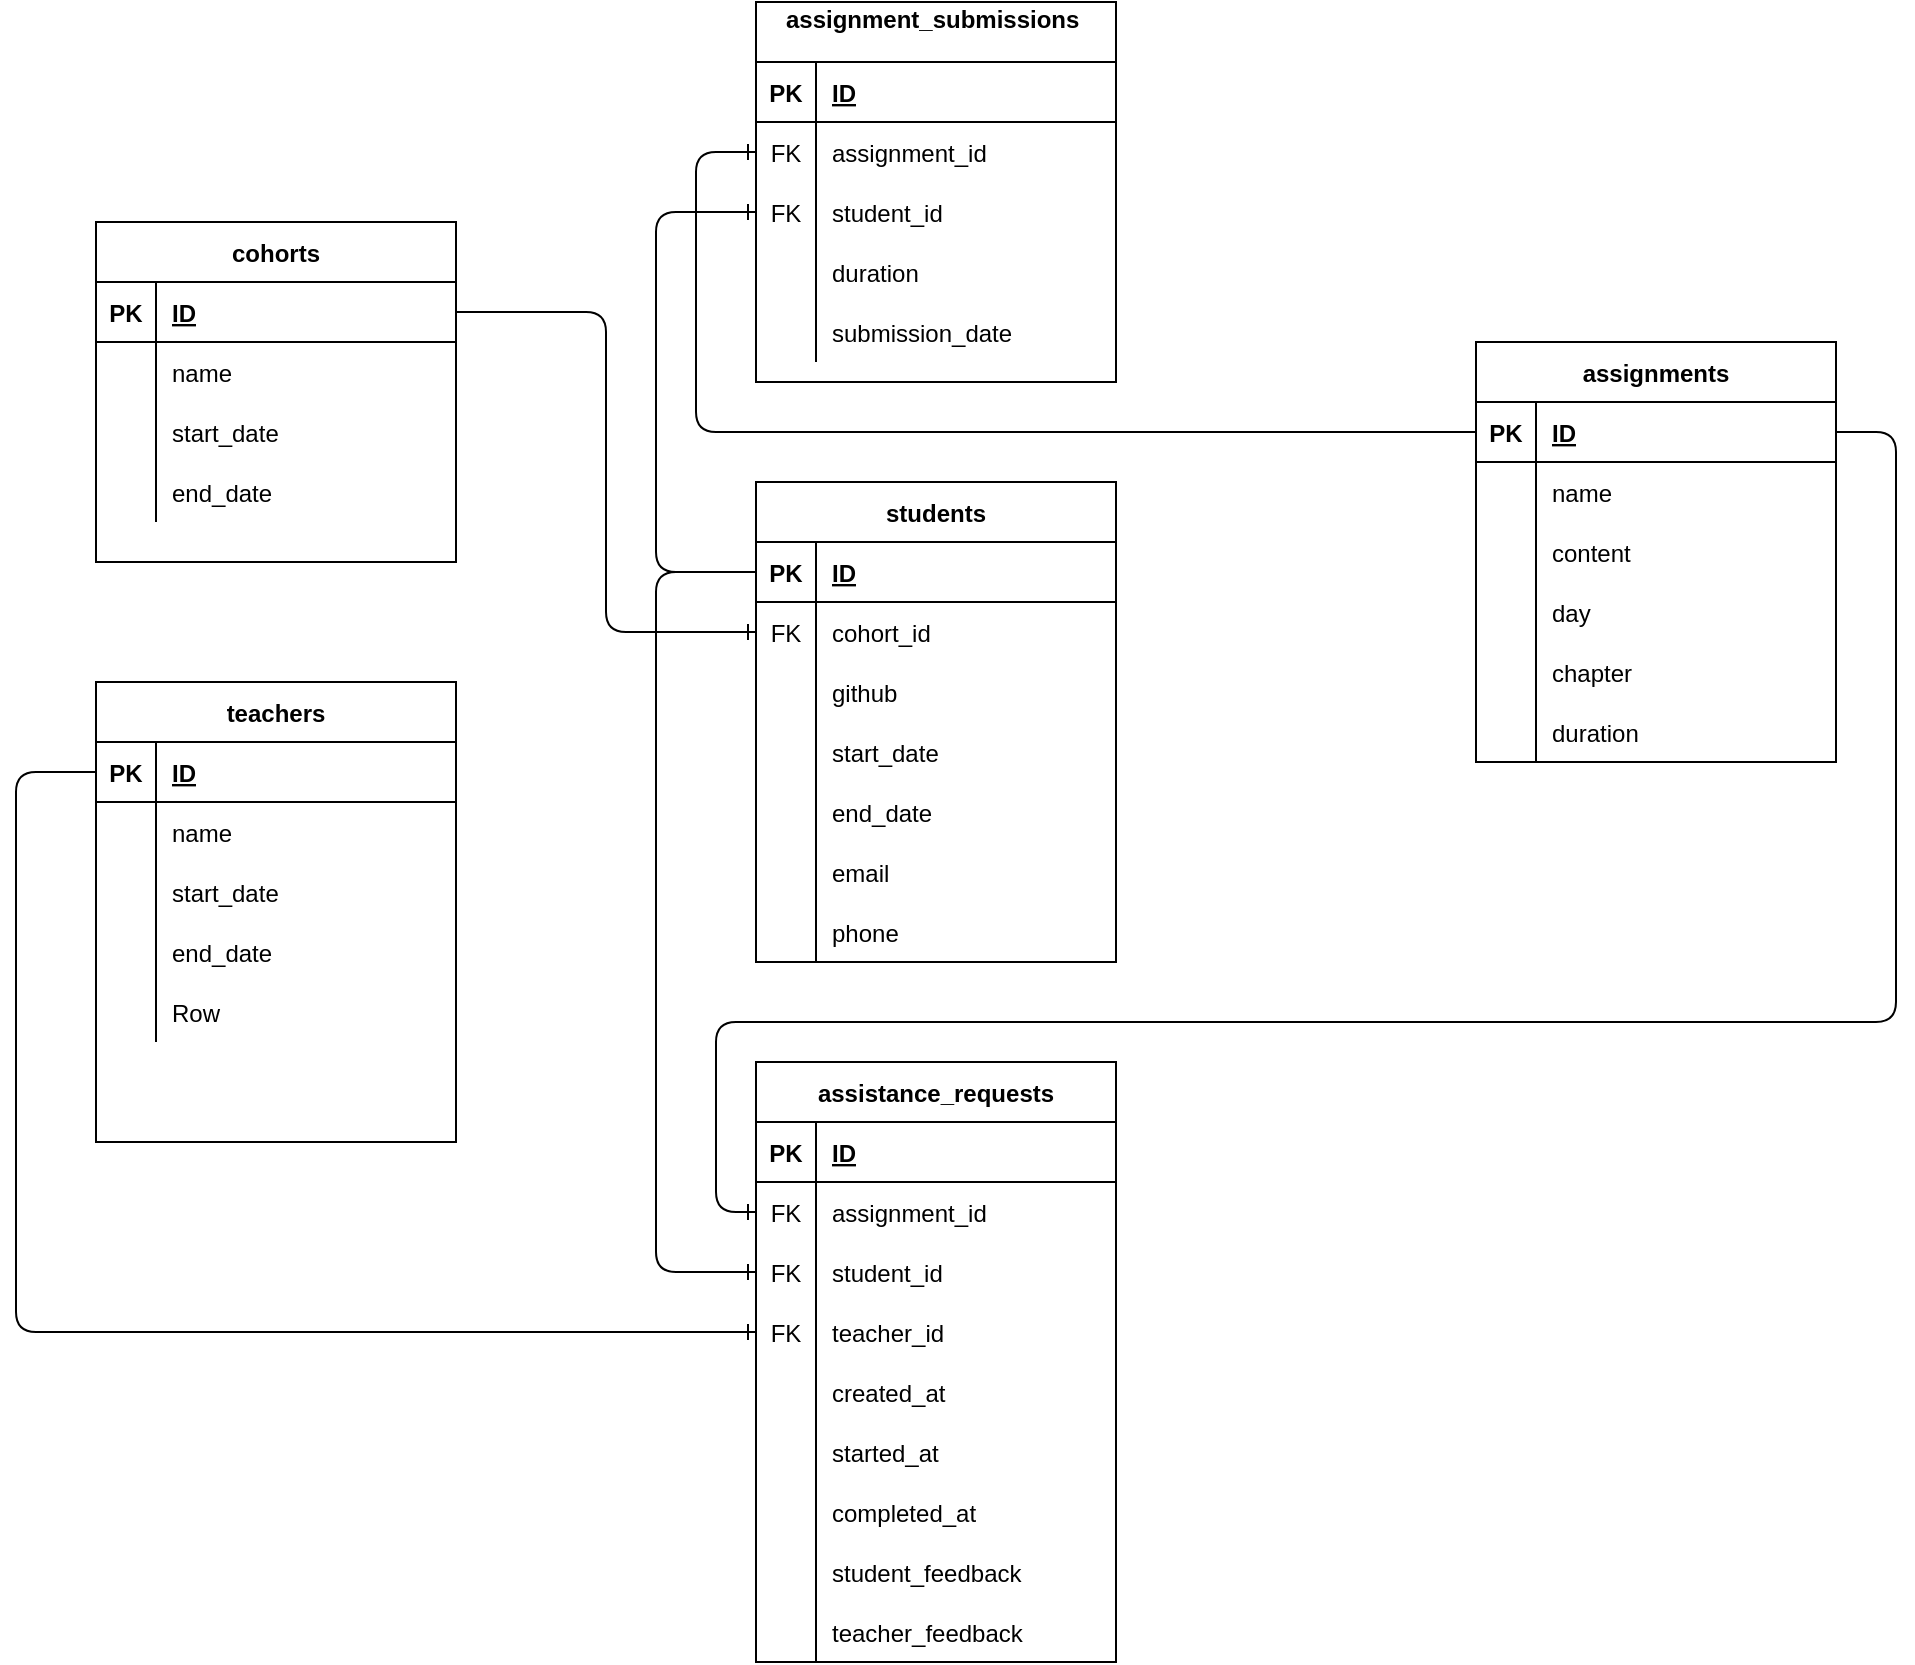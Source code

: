 <mxfile version="13.7.1" type="github">
  <diagram id="iM01JgJM6bgbSfNag5O8" name="Page-1">
    <mxGraphModel dx="1990" dy="1200" grid="1" gridSize="10" guides="1" tooltips="1" connect="1" arrows="1" fold="1" page="1" pageScale="1" pageWidth="1100" pageHeight="850" math="0" shadow="0">
      <root>
        <mxCell id="0" />
        <mxCell id="1" parent="0" />
        <mxCell id="hYe1l8AVHvrtLXBg5llC-14" value="cohorts" style="shape=table;startSize=30;container=1;collapsible=1;childLayout=tableLayout;fixedRows=1;rowLines=0;fontStyle=1;align=center;resizeLast=1;" vertex="1" parent="1">
          <mxGeometry x="90" y="120" width="180" height="170" as="geometry" />
        </mxCell>
        <mxCell id="hYe1l8AVHvrtLXBg5llC-15" value="" style="shape=partialRectangle;collapsible=0;dropTarget=0;pointerEvents=0;fillColor=none;top=0;left=0;bottom=1;right=0;points=[[0,0.5],[1,0.5]];portConstraint=eastwest;" vertex="1" parent="hYe1l8AVHvrtLXBg5llC-14">
          <mxGeometry y="30" width="180" height="30" as="geometry" />
        </mxCell>
        <mxCell id="hYe1l8AVHvrtLXBg5llC-16" value="PK" style="shape=partialRectangle;connectable=0;fillColor=none;top=0;left=0;bottom=0;right=0;fontStyle=1;overflow=hidden;" vertex="1" parent="hYe1l8AVHvrtLXBg5llC-15">
          <mxGeometry width="30" height="30" as="geometry" />
        </mxCell>
        <mxCell id="hYe1l8AVHvrtLXBg5llC-17" value="ID" style="shape=partialRectangle;connectable=0;fillColor=none;top=0;left=0;bottom=0;right=0;align=left;spacingLeft=6;fontStyle=5;overflow=hidden;" vertex="1" parent="hYe1l8AVHvrtLXBg5llC-15">
          <mxGeometry x="30" width="150" height="30" as="geometry" />
        </mxCell>
        <mxCell id="hYe1l8AVHvrtLXBg5llC-18" value="" style="shape=partialRectangle;collapsible=0;dropTarget=0;pointerEvents=0;fillColor=none;top=0;left=0;bottom=0;right=0;points=[[0,0.5],[1,0.5]];portConstraint=eastwest;" vertex="1" parent="hYe1l8AVHvrtLXBg5llC-14">
          <mxGeometry y="60" width="180" height="30" as="geometry" />
        </mxCell>
        <mxCell id="hYe1l8AVHvrtLXBg5llC-19" value="" style="shape=partialRectangle;connectable=0;fillColor=none;top=0;left=0;bottom=0;right=0;editable=1;overflow=hidden;" vertex="1" parent="hYe1l8AVHvrtLXBg5llC-18">
          <mxGeometry width="30" height="30" as="geometry" />
        </mxCell>
        <mxCell id="hYe1l8AVHvrtLXBg5llC-20" value="name" style="shape=partialRectangle;connectable=0;fillColor=none;top=0;left=0;bottom=0;right=0;align=left;spacingLeft=6;overflow=hidden;" vertex="1" parent="hYe1l8AVHvrtLXBg5llC-18">
          <mxGeometry x="30" width="150" height="30" as="geometry" />
        </mxCell>
        <mxCell id="hYe1l8AVHvrtLXBg5llC-21" value="" style="shape=partialRectangle;collapsible=0;dropTarget=0;pointerEvents=0;fillColor=none;top=0;left=0;bottom=0;right=0;points=[[0,0.5],[1,0.5]];portConstraint=eastwest;" vertex="1" parent="hYe1l8AVHvrtLXBg5llC-14">
          <mxGeometry y="90" width="180" height="30" as="geometry" />
        </mxCell>
        <mxCell id="hYe1l8AVHvrtLXBg5llC-22" value="" style="shape=partialRectangle;connectable=0;fillColor=none;top=0;left=0;bottom=0;right=0;editable=1;overflow=hidden;" vertex="1" parent="hYe1l8AVHvrtLXBg5llC-21">
          <mxGeometry width="30" height="30" as="geometry" />
        </mxCell>
        <mxCell id="hYe1l8AVHvrtLXBg5llC-23" value="start_date" style="shape=partialRectangle;connectable=0;fillColor=none;top=0;left=0;bottom=0;right=0;align=left;spacingLeft=6;overflow=hidden;" vertex="1" parent="hYe1l8AVHvrtLXBg5llC-21">
          <mxGeometry x="30" width="150" height="30" as="geometry" />
        </mxCell>
        <mxCell id="hYe1l8AVHvrtLXBg5llC-24" value="" style="shape=partialRectangle;collapsible=0;dropTarget=0;pointerEvents=0;fillColor=none;top=0;left=0;bottom=0;right=0;points=[[0,0.5],[1,0.5]];portConstraint=eastwest;" vertex="1" parent="hYe1l8AVHvrtLXBg5llC-14">
          <mxGeometry y="120" width="180" height="30" as="geometry" />
        </mxCell>
        <mxCell id="hYe1l8AVHvrtLXBg5llC-25" value="" style="shape=partialRectangle;connectable=0;fillColor=none;top=0;left=0;bottom=0;right=0;editable=1;overflow=hidden;" vertex="1" parent="hYe1l8AVHvrtLXBg5llC-24">
          <mxGeometry width="30" height="30" as="geometry" />
        </mxCell>
        <mxCell id="hYe1l8AVHvrtLXBg5llC-26" value="end_date" style="shape=partialRectangle;connectable=0;fillColor=none;top=0;left=0;bottom=0;right=0;align=left;spacingLeft=6;overflow=hidden;" vertex="1" parent="hYe1l8AVHvrtLXBg5llC-24">
          <mxGeometry x="30" width="150" height="30" as="geometry" />
        </mxCell>
        <mxCell id="hYe1l8AVHvrtLXBg5llC-102" value="" style="shape=partialRectangle;connectable=0;fillColor=none;top=0;left=0;bottom=0;right=0;editable=1;overflow=hidden;" vertex="1" parent="1">
          <mxGeometry x="330" y="330" width="30" height="30" as="geometry" />
        </mxCell>
        <mxCell id="hYe1l8AVHvrtLXBg5llC-49" value="teachers" style="shape=table;startSize=30;container=1;collapsible=1;childLayout=tableLayout;fixedRows=1;rowLines=0;fontStyle=1;align=center;resizeLast=1;" vertex="1" parent="1">
          <mxGeometry x="90" y="350" width="180" height="230" as="geometry" />
        </mxCell>
        <mxCell id="hYe1l8AVHvrtLXBg5llC-50" value="" style="shape=partialRectangle;collapsible=0;dropTarget=0;pointerEvents=0;fillColor=none;top=0;left=0;bottom=1;right=0;points=[[0,0.5],[1,0.5]];portConstraint=eastwest;" vertex="1" parent="hYe1l8AVHvrtLXBg5llC-49">
          <mxGeometry y="30" width="180" height="30" as="geometry" />
        </mxCell>
        <mxCell id="hYe1l8AVHvrtLXBg5llC-51" value="PK" style="shape=partialRectangle;connectable=0;fillColor=none;top=0;left=0;bottom=0;right=0;fontStyle=1;overflow=hidden;" vertex="1" parent="hYe1l8AVHvrtLXBg5llC-50">
          <mxGeometry width="30" height="30" as="geometry" />
        </mxCell>
        <mxCell id="hYe1l8AVHvrtLXBg5llC-52" value="ID" style="shape=partialRectangle;connectable=0;fillColor=none;top=0;left=0;bottom=0;right=0;align=left;spacingLeft=6;fontStyle=5;overflow=hidden;" vertex="1" parent="hYe1l8AVHvrtLXBg5llC-50">
          <mxGeometry x="30" width="150" height="30" as="geometry" />
        </mxCell>
        <mxCell id="hYe1l8AVHvrtLXBg5llC-53" value="" style="shape=partialRectangle;collapsible=0;dropTarget=0;pointerEvents=0;fillColor=none;top=0;left=0;bottom=0;right=0;points=[[0,0.5],[1,0.5]];portConstraint=eastwest;" vertex="1" parent="hYe1l8AVHvrtLXBg5llC-49">
          <mxGeometry y="60" width="180" height="30" as="geometry" />
        </mxCell>
        <mxCell id="hYe1l8AVHvrtLXBg5llC-54" value="" style="shape=partialRectangle;connectable=0;fillColor=none;top=0;left=0;bottom=0;right=0;editable=1;overflow=hidden;" vertex="1" parent="hYe1l8AVHvrtLXBg5llC-53">
          <mxGeometry width="30" height="30" as="geometry" />
        </mxCell>
        <mxCell id="hYe1l8AVHvrtLXBg5llC-55" value="name" style="shape=partialRectangle;connectable=0;fillColor=none;top=0;left=0;bottom=0;right=0;align=left;spacingLeft=6;overflow=hidden;" vertex="1" parent="hYe1l8AVHvrtLXBg5llC-53">
          <mxGeometry x="30" width="150" height="30" as="geometry" />
        </mxCell>
        <mxCell id="hYe1l8AVHvrtLXBg5llC-56" value="" style="shape=partialRectangle;collapsible=0;dropTarget=0;pointerEvents=0;fillColor=none;top=0;left=0;bottom=0;right=0;points=[[0,0.5],[1,0.5]];portConstraint=eastwest;" vertex="1" parent="hYe1l8AVHvrtLXBg5llC-49">
          <mxGeometry y="90" width="180" height="30" as="geometry" />
        </mxCell>
        <mxCell id="hYe1l8AVHvrtLXBg5llC-57" value="" style="shape=partialRectangle;connectable=0;fillColor=none;top=0;left=0;bottom=0;right=0;editable=1;overflow=hidden;" vertex="1" parent="hYe1l8AVHvrtLXBg5llC-56">
          <mxGeometry width="30" height="30" as="geometry" />
        </mxCell>
        <mxCell id="hYe1l8AVHvrtLXBg5llC-58" value="start_date" style="shape=partialRectangle;connectable=0;fillColor=none;top=0;left=0;bottom=0;right=0;align=left;spacingLeft=6;overflow=hidden;" vertex="1" parent="hYe1l8AVHvrtLXBg5llC-56">
          <mxGeometry x="30" width="150" height="30" as="geometry" />
        </mxCell>
        <mxCell id="hYe1l8AVHvrtLXBg5llC-59" value="" style="shape=partialRectangle;collapsible=0;dropTarget=0;pointerEvents=0;fillColor=none;top=0;left=0;bottom=0;right=0;points=[[0,0.5],[1,0.5]];portConstraint=eastwest;" vertex="1" parent="hYe1l8AVHvrtLXBg5llC-49">
          <mxGeometry y="120" width="180" height="30" as="geometry" />
        </mxCell>
        <mxCell id="hYe1l8AVHvrtLXBg5llC-60" value="" style="shape=partialRectangle;connectable=0;fillColor=none;top=0;left=0;bottom=0;right=0;editable=1;overflow=hidden;" vertex="1" parent="hYe1l8AVHvrtLXBg5llC-59">
          <mxGeometry width="30" height="30" as="geometry" />
        </mxCell>
        <mxCell id="hYe1l8AVHvrtLXBg5llC-61" value="end_date" style="shape=partialRectangle;connectable=0;fillColor=none;top=0;left=0;bottom=0;right=0;align=left;spacingLeft=6;overflow=hidden;" vertex="1" parent="hYe1l8AVHvrtLXBg5llC-59">
          <mxGeometry x="30" width="150" height="30" as="geometry" />
        </mxCell>
        <mxCell id="hYe1l8AVHvrtLXBg5llC-62" value="" style="shape=partialRectangle;collapsible=0;dropTarget=0;pointerEvents=0;fillColor=none;top=0;left=0;bottom=0;right=0;points=[[0,0.5],[1,0.5]];portConstraint=eastwest;" vertex="1" parent="hYe1l8AVHvrtLXBg5llC-49">
          <mxGeometry y="150" width="180" height="30" as="geometry" />
        </mxCell>
        <mxCell id="hYe1l8AVHvrtLXBg5llC-63" value="" style="shape=partialRectangle;connectable=0;fillColor=none;top=0;left=0;bottom=0;right=0;editable=1;overflow=hidden;" vertex="1" parent="hYe1l8AVHvrtLXBg5llC-62">
          <mxGeometry width="30" height="30" as="geometry" />
        </mxCell>
        <mxCell id="hYe1l8AVHvrtLXBg5llC-64" value="Row" style="shape=partialRectangle;connectable=0;fillColor=none;top=0;left=0;bottom=0;right=0;align=left;spacingLeft=6;overflow=hidden;" vertex="1" parent="hYe1l8AVHvrtLXBg5llC-62">
          <mxGeometry x="30" width="150" height="30" as="geometry" />
        </mxCell>
        <mxCell id="hYe1l8AVHvrtLXBg5llC-133" value="assignments" style="shape=table;startSize=30;container=1;collapsible=1;childLayout=tableLayout;fixedRows=1;rowLines=0;fontStyle=1;align=center;resizeLast=1;" vertex="1" parent="1">
          <mxGeometry x="780" y="180" width="180" height="210" as="geometry" />
        </mxCell>
        <mxCell id="hYe1l8AVHvrtLXBg5llC-134" value="" style="shape=partialRectangle;collapsible=0;dropTarget=0;pointerEvents=0;fillColor=none;top=0;left=0;bottom=1;right=0;points=[[0,0.5],[1,0.5]];portConstraint=eastwest;" vertex="1" parent="hYe1l8AVHvrtLXBg5llC-133">
          <mxGeometry y="30" width="180" height="30" as="geometry" />
        </mxCell>
        <mxCell id="hYe1l8AVHvrtLXBg5llC-135" value="PK" style="shape=partialRectangle;connectable=0;fillColor=none;top=0;left=0;bottom=0;right=0;fontStyle=1;overflow=hidden;" vertex="1" parent="hYe1l8AVHvrtLXBg5llC-134">
          <mxGeometry width="30" height="30" as="geometry" />
        </mxCell>
        <mxCell id="hYe1l8AVHvrtLXBg5llC-136" value="ID" style="shape=partialRectangle;connectable=0;fillColor=none;top=0;left=0;bottom=0;right=0;align=left;spacingLeft=6;fontStyle=5;overflow=hidden;" vertex="1" parent="hYe1l8AVHvrtLXBg5llC-134">
          <mxGeometry x="30" width="150" height="30" as="geometry" />
        </mxCell>
        <mxCell id="hYe1l8AVHvrtLXBg5llC-137" value="" style="shape=partialRectangle;collapsible=0;dropTarget=0;pointerEvents=0;fillColor=none;top=0;left=0;bottom=0;right=0;points=[[0,0.5],[1,0.5]];portConstraint=eastwest;" vertex="1" parent="hYe1l8AVHvrtLXBg5llC-133">
          <mxGeometry y="60" width="180" height="30" as="geometry" />
        </mxCell>
        <mxCell id="hYe1l8AVHvrtLXBg5llC-138" value="" style="shape=partialRectangle;connectable=0;fillColor=none;top=0;left=0;bottom=0;right=0;editable=1;overflow=hidden;" vertex="1" parent="hYe1l8AVHvrtLXBg5llC-137">
          <mxGeometry width="30" height="30" as="geometry" />
        </mxCell>
        <mxCell id="hYe1l8AVHvrtLXBg5llC-139" value="name" style="shape=partialRectangle;connectable=0;fillColor=none;top=0;left=0;bottom=0;right=0;align=left;spacingLeft=6;overflow=hidden;" vertex="1" parent="hYe1l8AVHvrtLXBg5llC-137">
          <mxGeometry x="30" width="150" height="30" as="geometry" />
        </mxCell>
        <mxCell id="hYe1l8AVHvrtLXBg5llC-140" value="" style="shape=partialRectangle;collapsible=0;dropTarget=0;pointerEvents=0;fillColor=none;top=0;left=0;bottom=0;right=0;points=[[0,0.5],[1,0.5]];portConstraint=eastwest;" vertex="1" parent="hYe1l8AVHvrtLXBg5llC-133">
          <mxGeometry y="90" width="180" height="30" as="geometry" />
        </mxCell>
        <mxCell id="hYe1l8AVHvrtLXBg5llC-141" value="" style="shape=partialRectangle;connectable=0;fillColor=none;top=0;left=0;bottom=0;right=0;editable=1;overflow=hidden;" vertex="1" parent="hYe1l8AVHvrtLXBg5llC-140">
          <mxGeometry width="30" height="30" as="geometry" />
        </mxCell>
        <mxCell id="hYe1l8AVHvrtLXBg5llC-142" value="content" style="shape=partialRectangle;connectable=0;fillColor=none;top=0;left=0;bottom=0;right=0;align=left;spacingLeft=6;overflow=hidden;" vertex="1" parent="hYe1l8AVHvrtLXBg5llC-140">
          <mxGeometry x="30" width="150" height="30" as="geometry" />
        </mxCell>
        <mxCell id="hYe1l8AVHvrtLXBg5llC-143" value="" style="shape=partialRectangle;collapsible=0;dropTarget=0;pointerEvents=0;fillColor=none;top=0;left=0;bottom=0;right=0;points=[[0,0.5],[1,0.5]];portConstraint=eastwest;" vertex="1" parent="hYe1l8AVHvrtLXBg5llC-133">
          <mxGeometry y="120" width="180" height="30" as="geometry" />
        </mxCell>
        <mxCell id="hYe1l8AVHvrtLXBg5llC-144" value="" style="shape=partialRectangle;connectable=0;fillColor=none;top=0;left=0;bottom=0;right=0;editable=1;overflow=hidden;" vertex="1" parent="hYe1l8AVHvrtLXBg5llC-143">
          <mxGeometry width="30" height="30" as="geometry" />
        </mxCell>
        <mxCell id="hYe1l8AVHvrtLXBg5llC-145" value="day" style="shape=partialRectangle;connectable=0;fillColor=none;top=0;left=0;bottom=0;right=0;align=left;spacingLeft=6;overflow=hidden;" vertex="1" parent="hYe1l8AVHvrtLXBg5llC-143">
          <mxGeometry x="30" width="150" height="30" as="geometry" />
        </mxCell>
        <mxCell id="hYe1l8AVHvrtLXBg5llC-147" value="" style="shape=partialRectangle;collapsible=0;dropTarget=0;pointerEvents=0;fillColor=none;top=0;left=0;bottom=0;right=0;points=[[0,0.5],[1,0.5]];portConstraint=eastwest;" vertex="1" parent="hYe1l8AVHvrtLXBg5llC-133">
          <mxGeometry y="150" width="180" height="30" as="geometry" />
        </mxCell>
        <mxCell id="hYe1l8AVHvrtLXBg5llC-148" value="" style="shape=partialRectangle;connectable=0;fillColor=none;top=0;left=0;bottom=0;right=0;editable=1;overflow=hidden;" vertex="1" parent="hYe1l8AVHvrtLXBg5llC-147">
          <mxGeometry width="30" height="30" as="geometry" />
        </mxCell>
        <mxCell id="hYe1l8AVHvrtLXBg5llC-149" value="chapter" style="shape=partialRectangle;connectable=0;fillColor=none;top=0;left=0;bottom=0;right=0;align=left;spacingLeft=6;overflow=hidden;" vertex="1" parent="hYe1l8AVHvrtLXBg5llC-147">
          <mxGeometry x="30" width="150" height="30" as="geometry" />
        </mxCell>
        <mxCell id="hYe1l8AVHvrtLXBg5llC-151" value="" style="shape=partialRectangle;collapsible=0;dropTarget=0;pointerEvents=0;fillColor=none;top=0;left=0;bottom=0;right=0;points=[[0,0.5],[1,0.5]];portConstraint=eastwest;" vertex="1" parent="hYe1l8AVHvrtLXBg5llC-133">
          <mxGeometry y="180" width="180" height="30" as="geometry" />
        </mxCell>
        <mxCell id="hYe1l8AVHvrtLXBg5llC-152" value="" style="shape=partialRectangle;connectable=0;fillColor=none;top=0;left=0;bottom=0;right=0;editable=1;overflow=hidden;" vertex="1" parent="hYe1l8AVHvrtLXBg5llC-151">
          <mxGeometry width="30" height="30" as="geometry" />
        </mxCell>
        <mxCell id="hYe1l8AVHvrtLXBg5llC-153" value="duration" style="shape=partialRectangle;connectable=0;fillColor=none;top=0;left=0;bottom=0;right=0;align=left;spacingLeft=6;overflow=hidden;" vertex="1" parent="hYe1l8AVHvrtLXBg5llC-151">
          <mxGeometry x="30" width="150" height="30" as="geometry" />
        </mxCell>
        <mxCell id="hYe1l8AVHvrtLXBg5llC-1" value="assistance_requests" style="shape=table;startSize=30;container=1;collapsible=1;childLayout=tableLayout;fixedRows=1;rowLines=0;fontStyle=1;align=center;resizeLast=1;" vertex="1" parent="1">
          <mxGeometry x="420" y="540" width="180" height="300" as="geometry" />
        </mxCell>
        <mxCell id="hYe1l8AVHvrtLXBg5llC-2" value="" style="shape=partialRectangle;collapsible=0;dropTarget=0;pointerEvents=0;fillColor=none;top=0;left=0;bottom=1;right=0;points=[[0,0.5],[1,0.5]];portConstraint=eastwest;" vertex="1" parent="hYe1l8AVHvrtLXBg5llC-1">
          <mxGeometry y="30" width="180" height="30" as="geometry" />
        </mxCell>
        <mxCell id="hYe1l8AVHvrtLXBg5llC-3" value="PK" style="shape=partialRectangle;connectable=0;fillColor=none;top=0;left=0;bottom=0;right=0;fontStyle=1;overflow=hidden;" vertex="1" parent="hYe1l8AVHvrtLXBg5llC-2">
          <mxGeometry width="30" height="30" as="geometry" />
        </mxCell>
        <mxCell id="hYe1l8AVHvrtLXBg5llC-4" value="ID" style="shape=partialRectangle;connectable=0;fillColor=none;top=0;left=0;bottom=0;right=0;align=left;spacingLeft=6;fontStyle=5;overflow=hidden;" vertex="1" parent="hYe1l8AVHvrtLXBg5llC-2">
          <mxGeometry x="30" width="150" height="30" as="geometry" />
        </mxCell>
        <mxCell id="hYe1l8AVHvrtLXBg5llC-5" value="" style="shape=partialRectangle;collapsible=0;dropTarget=0;pointerEvents=0;fillColor=none;top=0;left=0;bottom=0;right=0;points=[[0,0.5],[1,0.5]];portConstraint=eastwest;" vertex="1" parent="hYe1l8AVHvrtLXBg5llC-1">
          <mxGeometry y="60" width="180" height="30" as="geometry" />
        </mxCell>
        <mxCell id="hYe1l8AVHvrtLXBg5llC-6" value="FK" style="shape=partialRectangle;connectable=0;fillColor=none;top=0;left=0;bottom=0;right=0;editable=1;overflow=hidden;" vertex="1" parent="hYe1l8AVHvrtLXBg5llC-5">
          <mxGeometry width="30" height="30" as="geometry" />
        </mxCell>
        <mxCell id="hYe1l8AVHvrtLXBg5llC-7" value="assignment_id" style="shape=partialRectangle;connectable=0;fillColor=none;top=0;left=0;bottom=0;right=0;align=left;spacingLeft=6;overflow=hidden;" vertex="1" parent="hYe1l8AVHvrtLXBg5llC-5">
          <mxGeometry x="30" width="150" height="30" as="geometry" />
        </mxCell>
        <mxCell id="hYe1l8AVHvrtLXBg5llC-8" value="" style="shape=partialRectangle;collapsible=0;dropTarget=0;pointerEvents=0;fillColor=none;top=0;left=0;bottom=0;right=0;points=[[0,0.5],[1,0.5]];portConstraint=eastwest;" vertex="1" parent="hYe1l8AVHvrtLXBg5llC-1">
          <mxGeometry y="90" width="180" height="30" as="geometry" />
        </mxCell>
        <mxCell id="hYe1l8AVHvrtLXBg5llC-9" value="FK" style="shape=partialRectangle;connectable=0;fillColor=none;top=0;left=0;bottom=0;right=0;editable=1;overflow=hidden;" vertex="1" parent="hYe1l8AVHvrtLXBg5llC-8">
          <mxGeometry width="30" height="30" as="geometry" />
        </mxCell>
        <mxCell id="hYe1l8AVHvrtLXBg5llC-10" value="student_id" style="shape=partialRectangle;connectable=0;fillColor=none;top=0;left=0;bottom=0;right=0;align=left;spacingLeft=6;overflow=hidden;" vertex="1" parent="hYe1l8AVHvrtLXBg5llC-8">
          <mxGeometry x="30" width="150" height="30" as="geometry" />
        </mxCell>
        <mxCell id="hYe1l8AVHvrtLXBg5llC-11" value="" style="shape=partialRectangle;collapsible=0;dropTarget=0;pointerEvents=0;fillColor=none;top=0;left=0;bottom=0;right=0;points=[[0,0.5],[1,0.5]];portConstraint=eastwest;" vertex="1" parent="hYe1l8AVHvrtLXBg5llC-1">
          <mxGeometry y="120" width="180" height="30" as="geometry" />
        </mxCell>
        <mxCell id="hYe1l8AVHvrtLXBg5llC-12" value="FK" style="shape=partialRectangle;connectable=0;fillColor=none;top=0;left=0;bottom=0;right=0;editable=1;overflow=hidden;" vertex="1" parent="hYe1l8AVHvrtLXBg5llC-11">
          <mxGeometry width="30" height="30" as="geometry" />
        </mxCell>
        <mxCell id="hYe1l8AVHvrtLXBg5llC-13" value="teacher_id" style="shape=partialRectangle;connectable=0;fillColor=none;top=0;left=0;bottom=0;right=0;align=left;spacingLeft=6;overflow=hidden;" vertex="1" parent="hYe1l8AVHvrtLXBg5llC-11">
          <mxGeometry x="30" width="150" height="30" as="geometry" />
        </mxCell>
        <mxCell id="hYe1l8AVHvrtLXBg5llC-66" value="" style="shape=partialRectangle;collapsible=0;dropTarget=0;pointerEvents=0;fillColor=none;top=0;left=0;bottom=0;right=0;points=[[0,0.5],[1,0.5]];portConstraint=eastwest;" vertex="1" parent="hYe1l8AVHvrtLXBg5llC-1">
          <mxGeometry y="150" width="180" height="30" as="geometry" />
        </mxCell>
        <mxCell id="hYe1l8AVHvrtLXBg5llC-67" value="" style="shape=partialRectangle;connectable=0;fillColor=none;top=0;left=0;bottom=0;right=0;editable=1;overflow=hidden;" vertex="1" parent="hYe1l8AVHvrtLXBg5llC-66">
          <mxGeometry width="30" height="30" as="geometry" />
        </mxCell>
        <mxCell id="hYe1l8AVHvrtLXBg5llC-68" value="created_at" style="shape=partialRectangle;connectable=0;fillColor=none;top=0;left=0;bottom=0;right=0;align=left;spacingLeft=6;overflow=hidden;" vertex="1" parent="hYe1l8AVHvrtLXBg5llC-66">
          <mxGeometry x="30" width="150" height="30" as="geometry" />
        </mxCell>
        <mxCell id="hYe1l8AVHvrtLXBg5llC-106" value="" style="shape=partialRectangle;collapsible=0;dropTarget=0;pointerEvents=0;fillColor=none;top=0;left=0;bottom=0;right=0;points=[[0,0.5],[1,0.5]];portConstraint=eastwest;" vertex="1" parent="hYe1l8AVHvrtLXBg5llC-1">
          <mxGeometry y="180" width="180" height="30" as="geometry" />
        </mxCell>
        <mxCell id="hYe1l8AVHvrtLXBg5llC-107" value="" style="shape=partialRectangle;connectable=0;fillColor=none;top=0;left=0;bottom=0;right=0;editable=1;overflow=hidden;" vertex="1" parent="hYe1l8AVHvrtLXBg5llC-106">
          <mxGeometry width="30" height="30" as="geometry" />
        </mxCell>
        <mxCell id="hYe1l8AVHvrtLXBg5llC-108" value="started_at" style="shape=partialRectangle;connectable=0;fillColor=none;top=0;left=0;bottom=0;right=0;align=left;spacingLeft=6;overflow=hidden;" vertex="1" parent="hYe1l8AVHvrtLXBg5llC-106">
          <mxGeometry x="30" width="150" height="30" as="geometry" />
        </mxCell>
        <mxCell id="hYe1l8AVHvrtLXBg5llC-110" value="" style="shape=partialRectangle;collapsible=0;dropTarget=0;pointerEvents=0;fillColor=none;top=0;left=0;bottom=0;right=0;points=[[0,0.5],[1,0.5]];portConstraint=eastwest;" vertex="1" parent="hYe1l8AVHvrtLXBg5llC-1">
          <mxGeometry y="210" width="180" height="30" as="geometry" />
        </mxCell>
        <mxCell id="hYe1l8AVHvrtLXBg5llC-111" value="" style="shape=partialRectangle;connectable=0;fillColor=none;top=0;left=0;bottom=0;right=0;editable=1;overflow=hidden;" vertex="1" parent="hYe1l8AVHvrtLXBg5llC-110">
          <mxGeometry width="30" height="30" as="geometry" />
        </mxCell>
        <mxCell id="hYe1l8AVHvrtLXBg5llC-112" value="completed_at" style="shape=partialRectangle;connectable=0;fillColor=none;top=0;left=0;bottom=0;right=0;align=left;spacingLeft=6;overflow=hidden;" vertex="1" parent="hYe1l8AVHvrtLXBg5llC-110">
          <mxGeometry x="30" width="150" height="30" as="geometry" />
        </mxCell>
        <mxCell id="hYe1l8AVHvrtLXBg5llC-114" value="" style="shape=partialRectangle;collapsible=0;dropTarget=0;pointerEvents=0;fillColor=none;top=0;left=0;bottom=0;right=0;points=[[0,0.5],[1,0.5]];portConstraint=eastwest;" vertex="1" parent="hYe1l8AVHvrtLXBg5llC-1">
          <mxGeometry y="240" width="180" height="30" as="geometry" />
        </mxCell>
        <mxCell id="hYe1l8AVHvrtLXBg5llC-115" value="" style="shape=partialRectangle;connectable=0;fillColor=none;top=0;left=0;bottom=0;right=0;editable=1;overflow=hidden;" vertex="1" parent="hYe1l8AVHvrtLXBg5llC-114">
          <mxGeometry width="30" height="30" as="geometry" />
        </mxCell>
        <mxCell id="hYe1l8AVHvrtLXBg5llC-116" value="student_feedback" style="shape=partialRectangle;connectable=0;fillColor=none;top=0;left=0;bottom=0;right=0;align=left;spacingLeft=6;overflow=hidden;" vertex="1" parent="hYe1l8AVHvrtLXBg5llC-114">
          <mxGeometry x="30" width="150" height="30" as="geometry" />
        </mxCell>
        <mxCell id="hYe1l8AVHvrtLXBg5llC-118" value="" style="shape=partialRectangle;collapsible=0;dropTarget=0;pointerEvents=0;fillColor=none;top=0;left=0;bottom=0;right=0;points=[[0,0.5],[1,0.5]];portConstraint=eastwest;" vertex="1" parent="hYe1l8AVHvrtLXBg5llC-1">
          <mxGeometry y="270" width="180" height="30" as="geometry" />
        </mxCell>
        <mxCell id="hYe1l8AVHvrtLXBg5llC-119" value="" style="shape=partialRectangle;connectable=0;fillColor=none;top=0;left=0;bottom=0;right=0;editable=1;overflow=hidden;" vertex="1" parent="hYe1l8AVHvrtLXBg5llC-118">
          <mxGeometry width="30" height="30" as="geometry" />
        </mxCell>
        <mxCell id="hYe1l8AVHvrtLXBg5llC-120" value="teacher_feedback" style="shape=partialRectangle;connectable=0;fillColor=none;top=0;left=0;bottom=0;right=0;align=left;spacingLeft=6;overflow=hidden;" vertex="1" parent="hYe1l8AVHvrtLXBg5llC-118">
          <mxGeometry x="30" width="150" height="30" as="geometry" />
        </mxCell>
        <mxCell id="hYe1l8AVHvrtLXBg5llC-154" value="assignment_submissions &#xa;" style="shape=table;startSize=30;container=1;collapsible=1;childLayout=tableLayout;fixedRows=1;rowLines=0;fontStyle=1;align=center;resizeLast=1;" vertex="1" parent="1">
          <mxGeometry x="420" y="10" width="180" height="190" as="geometry" />
        </mxCell>
        <mxCell id="hYe1l8AVHvrtLXBg5llC-155" value="" style="shape=partialRectangle;collapsible=0;dropTarget=0;pointerEvents=0;fillColor=none;top=0;left=0;bottom=1;right=0;points=[[0,0.5],[1,0.5]];portConstraint=eastwest;" vertex="1" parent="hYe1l8AVHvrtLXBg5llC-154">
          <mxGeometry y="30" width="180" height="30" as="geometry" />
        </mxCell>
        <mxCell id="hYe1l8AVHvrtLXBg5llC-156" value="PK" style="shape=partialRectangle;connectable=0;fillColor=none;top=0;left=0;bottom=0;right=0;fontStyle=1;overflow=hidden;" vertex="1" parent="hYe1l8AVHvrtLXBg5llC-155">
          <mxGeometry width="30" height="30" as="geometry" />
        </mxCell>
        <mxCell id="hYe1l8AVHvrtLXBg5llC-157" value="ID" style="shape=partialRectangle;connectable=0;fillColor=none;top=0;left=0;bottom=0;right=0;align=left;spacingLeft=6;fontStyle=5;overflow=hidden;" vertex="1" parent="hYe1l8AVHvrtLXBg5llC-155">
          <mxGeometry x="30" width="150" height="30" as="geometry" />
        </mxCell>
        <mxCell id="hYe1l8AVHvrtLXBg5llC-158" value="" style="shape=partialRectangle;collapsible=0;dropTarget=0;pointerEvents=0;fillColor=none;top=0;left=0;bottom=0;right=0;points=[[0,0.5],[1,0.5]];portConstraint=eastwest;" vertex="1" parent="hYe1l8AVHvrtLXBg5llC-154">
          <mxGeometry y="60" width="180" height="30" as="geometry" />
        </mxCell>
        <mxCell id="hYe1l8AVHvrtLXBg5llC-159" value="FK" style="shape=partialRectangle;connectable=0;fillColor=none;top=0;left=0;bottom=0;right=0;editable=1;overflow=hidden;" vertex="1" parent="hYe1l8AVHvrtLXBg5llC-158">
          <mxGeometry width="30" height="30" as="geometry" />
        </mxCell>
        <mxCell id="hYe1l8AVHvrtLXBg5llC-160" value="assignment_id" style="shape=partialRectangle;connectable=0;fillColor=none;top=0;left=0;bottom=0;right=0;align=left;spacingLeft=6;overflow=hidden;" vertex="1" parent="hYe1l8AVHvrtLXBg5llC-158">
          <mxGeometry x="30" width="150" height="30" as="geometry" />
        </mxCell>
        <mxCell id="hYe1l8AVHvrtLXBg5llC-161" value="" style="shape=partialRectangle;collapsible=0;dropTarget=0;pointerEvents=0;fillColor=none;top=0;left=0;bottom=0;right=0;points=[[0,0.5],[1,0.5]];portConstraint=eastwest;" vertex="1" parent="hYe1l8AVHvrtLXBg5llC-154">
          <mxGeometry y="90" width="180" height="30" as="geometry" />
        </mxCell>
        <mxCell id="hYe1l8AVHvrtLXBg5llC-162" value="FK" style="shape=partialRectangle;connectable=0;fillColor=none;top=0;left=0;bottom=0;right=0;editable=1;overflow=hidden;" vertex="1" parent="hYe1l8AVHvrtLXBg5llC-161">
          <mxGeometry width="30" height="30" as="geometry" />
        </mxCell>
        <mxCell id="hYe1l8AVHvrtLXBg5llC-163" value="student_id" style="shape=partialRectangle;connectable=0;fillColor=none;top=0;left=0;bottom=0;right=0;align=left;spacingLeft=6;overflow=hidden;" vertex="1" parent="hYe1l8AVHvrtLXBg5llC-161">
          <mxGeometry x="30" width="150" height="30" as="geometry" />
        </mxCell>
        <mxCell id="hYe1l8AVHvrtLXBg5llC-164" value="" style="shape=partialRectangle;collapsible=0;dropTarget=0;pointerEvents=0;fillColor=none;top=0;left=0;bottom=0;right=0;points=[[0,0.5],[1,0.5]];portConstraint=eastwest;" vertex="1" parent="hYe1l8AVHvrtLXBg5llC-154">
          <mxGeometry y="120" width="180" height="30" as="geometry" />
        </mxCell>
        <mxCell id="hYe1l8AVHvrtLXBg5llC-165" value="" style="shape=partialRectangle;connectable=0;fillColor=none;top=0;left=0;bottom=0;right=0;editable=1;overflow=hidden;" vertex="1" parent="hYe1l8AVHvrtLXBg5llC-164">
          <mxGeometry width="30" height="30" as="geometry" />
        </mxCell>
        <mxCell id="hYe1l8AVHvrtLXBg5llC-166" value="duration" style="shape=partialRectangle;connectable=0;fillColor=none;top=0;left=0;bottom=0;right=0;align=left;spacingLeft=6;overflow=hidden;" vertex="1" parent="hYe1l8AVHvrtLXBg5llC-164">
          <mxGeometry x="30" width="150" height="30" as="geometry" />
        </mxCell>
        <mxCell id="hYe1l8AVHvrtLXBg5llC-168" value="" style="shape=partialRectangle;collapsible=0;dropTarget=0;pointerEvents=0;fillColor=none;top=0;left=0;bottom=0;right=0;points=[[0,0.5],[1,0.5]];portConstraint=eastwest;" vertex="1" parent="hYe1l8AVHvrtLXBg5llC-154">
          <mxGeometry y="150" width="180" height="30" as="geometry" />
        </mxCell>
        <mxCell id="hYe1l8AVHvrtLXBg5llC-169" value="" style="shape=partialRectangle;connectable=0;fillColor=none;top=0;left=0;bottom=0;right=0;editable=1;overflow=hidden;" vertex="1" parent="hYe1l8AVHvrtLXBg5llC-168">
          <mxGeometry width="30" height="30" as="geometry" />
        </mxCell>
        <mxCell id="hYe1l8AVHvrtLXBg5llC-170" value="submission_date" style="shape=partialRectangle;connectable=0;fillColor=none;top=0;left=0;bottom=0;right=0;align=left;spacingLeft=6;overflow=hidden;" vertex="1" parent="hYe1l8AVHvrtLXBg5llC-168">
          <mxGeometry x="30" width="150" height="30" as="geometry" />
        </mxCell>
        <mxCell id="hYe1l8AVHvrtLXBg5llC-89" value="students" style="shape=table;startSize=30;container=1;collapsible=1;childLayout=tableLayout;fixedRows=1;rowLines=0;fontStyle=1;align=center;resizeLast=1;" vertex="1" parent="1">
          <mxGeometry x="420" y="250" width="180" height="240" as="geometry" />
        </mxCell>
        <mxCell id="hYe1l8AVHvrtLXBg5llC-90" value="" style="shape=partialRectangle;collapsible=0;dropTarget=0;pointerEvents=0;fillColor=none;top=0;left=0;bottom=1;right=0;points=[[0,0.5],[1,0.5]];portConstraint=eastwest;" vertex="1" parent="hYe1l8AVHvrtLXBg5llC-89">
          <mxGeometry y="30" width="180" height="30" as="geometry" />
        </mxCell>
        <mxCell id="hYe1l8AVHvrtLXBg5llC-91" value="PK" style="shape=partialRectangle;connectable=0;fillColor=none;top=0;left=0;bottom=0;right=0;fontStyle=1;overflow=hidden;" vertex="1" parent="hYe1l8AVHvrtLXBg5llC-90">
          <mxGeometry width="30" height="30" as="geometry" />
        </mxCell>
        <mxCell id="hYe1l8AVHvrtLXBg5llC-92" value="ID" style="shape=partialRectangle;connectable=0;fillColor=none;top=0;left=0;bottom=0;right=0;align=left;spacingLeft=6;fontStyle=5;overflow=hidden;" vertex="1" parent="hYe1l8AVHvrtLXBg5llC-90">
          <mxGeometry x="30" width="150" height="30" as="geometry" />
        </mxCell>
        <mxCell id="hYe1l8AVHvrtLXBg5llC-93" value="" style="shape=partialRectangle;collapsible=0;dropTarget=0;pointerEvents=0;fillColor=none;top=0;left=0;bottom=0;right=0;points=[[0,0.5],[1,0.5]];portConstraint=eastwest;" vertex="1" parent="hYe1l8AVHvrtLXBg5llC-89">
          <mxGeometry y="60" width="180" height="30" as="geometry" />
        </mxCell>
        <mxCell id="hYe1l8AVHvrtLXBg5llC-94" value="FK" style="shape=partialRectangle;connectable=0;fillColor=none;top=0;left=0;bottom=0;right=0;editable=1;overflow=hidden;" vertex="1" parent="hYe1l8AVHvrtLXBg5llC-93">
          <mxGeometry width="30" height="30" as="geometry" />
        </mxCell>
        <mxCell id="hYe1l8AVHvrtLXBg5llC-95" value="cohort_id" style="shape=partialRectangle;connectable=0;fillColor=none;top=0;left=0;bottom=0;right=0;align=left;spacingLeft=6;overflow=hidden;" vertex="1" parent="hYe1l8AVHvrtLXBg5llC-93">
          <mxGeometry x="30" width="150" height="30" as="geometry" />
        </mxCell>
        <mxCell id="hYe1l8AVHvrtLXBg5llC-96" value="" style="shape=partialRectangle;collapsible=0;dropTarget=0;pointerEvents=0;fillColor=none;top=0;left=0;bottom=0;right=0;points=[[0,0.5],[1,0.5]];portConstraint=eastwest;" vertex="1" parent="hYe1l8AVHvrtLXBg5llC-89">
          <mxGeometry y="90" width="180" height="30" as="geometry" />
        </mxCell>
        <mxCell id="hYe1l8AVHvrtLXBg5llC-97" value="" style="shape=partialRectangle;connectable=0;fillColor=none;top=0;left=0;bottom=0;right=0;editable=1;overflow=hidden;" vertex="1" parent="hYe1l8AVHvrtLXBg5llC-96">
          <mxGeometry width="30" height="30" as="geometry" />
        </mxCell>
        <mxCell id="hYe1l8AVHvrtLXBg5llC-98" value="github" style="shape=partialRectangle;connectable=0;fillColor=none;top=0;left=0;bottom=0;right=0;align=left;spacingLeft=6;overflow=hidden;" vertex="1" parent="hYe1l8AVHvrtLXBg5llC-96">
          <mxGeometry x="30" width="150" height="30" as="geometry" />
        </mxCell>
        <mxCell id="hYe1l8AVHvrtLXBg5llC-99" value="" style="shape=partialRectangle;collapsible=0;dropTarget=0;pointerEvents=0;fillColor=none;top=0;left=0;bottom=0;right=0;points=[[0,0.5],[1,0.5]];portConstraint=eastwest;" vertex="1" parent="hYe1l8AVHvrtLXBg5llC-89">
          <mxGeometry y="120" width="180" height="30" as="geometry" />
        </mxCell>
        <mxCell id="hYe1l8AVHvrtLXBg5llC-100" value="" style="shape=partialRectangle;connectable=0;fillColor=none;top=0;left=0;bottom=0;right=0;editable=1;overflow=hidden;" vertex="1" parent="hYe1l8AVHvrtLXBg5llC-99">
          <mxGeometry width="30" height="30" as="geometry" />
        </mxCell>
        <mxCell id="hYe1l8AVHvrtLXBg5llC-101" value="start_date" style="shape=partialRectangle;connectable=0;fillColor=none;top=0;left=0;bottom=0;right=0;align=left;spacingLeft=6;overflow=hidden;" vertex="1" parent="hYe1l8AVHvrtLXBg5llC-99">
          <mxGeometry x="30" width="150" height="30" as="geometry" />
        </mxCell>
        <mxCell id="hYe1l8AVHvrtLXBg5llC-122" value="" style="shape=partialRectangle;collapsible=0;dropTarget=0;pointerEvents=0;fillColor=none;top=0;left=0;bottom=0;right=0;points=[[0,0.5],[1,0.5]];portConstraint=eastwest;" vertex="1" parent="hYe1l8AVHvrtLXBg5llC-89">
          <mxGeometry y="150" width="180" height="30" as="geometry" />
        </mxCell>
        <mxCell id="hYe1l8AVHvrtLXBg5llC-123" value="" style="shape=partialRectangle;connectable=0;fillColor=none;top=0;left=0;bottom=0;right=0;editable=1;overflow=hidden;" vertex="1" parent="hYe1l8AVHvrtLXBg5llC-122">
          <mxGeometry width="30" height="30" as="geometry" />
        </mxCell>
        <mxCell id="hYe1l8AVHvrtLXBg5llC-124" value="end_date" style="shape=partialRectangle;connectable=0;fillColor=none;top=0;left=0;bottom=0;right=0;align=left;spacingLeft=6;overflow=hidden;" vertex="1" parent="hYe1l8AVHvrtLXBg5llC-122">
          <mxGeometry x="30" width="150" height="30" as="geometry" />
        </mxCell>
        <mxCell id="hYe1l8AVHvrtLXBg5llC-126" value="" style="shape=partialRectangle;collapsible=0;dropTarget=0;pointerEvents=0;fillColor=none;top=0;left=0;bottom=0;right=0;points=[[0,0.5],[1,0.5]];portConstraint=eastwest;" vertex="1" parent="hYe1l8AVHvrtLXBg5llC-89">
          <mxGeometry y="180" width="180" height="30" as="geometry" />
        </mxCell>
        <mxCell id="hYe1l8AVHvrtLXBg5llC-127" value="" style="shape=partialRectangle;connectable=0;fillColor=none;top=0;left=0;bottom=0;right=0;editable=1;overflow=hidden;" vertex="1" parent="hYe1l8AVHvrtLXBg5llC-126">
          <mxGeometry width="30" height="30" as="geometry" />
        </mxCell>
        <mxCell id="hYe1l8AVHvrtLXBg5llC-128" value="email" style="shape=partialRectangle;connectable=0;fillColor=none;top=0;left=0;bottom=0;right=0;align=left;spacingLeft=6;overflow=hidden;" vertex="1" parent="hYe1l8AVHvrtLXBg5llC-126">
          <mxGeometry x="30" width="150" height="30" as="geometry" />
        </mxCell>
        <mxCell id="hYe1l8AVHvrtLXBg5llC-130" value="" style="shape=partialRectangle;collapsible=0;dropTarget=0;pointerEvents=0;fillColor=none;top=0;left=0;bottom=0;right=0;points=[[0,0.5],[1,0.5]];portConstraint=eastwest;" vertex="1" parent="hYe1l8AVHvrtLXBg5llC-89">
          <mxGeometry y="210" width="180" height="30" as="geometry" />
        </mxCell>
        <mxCell id="hYe1l8AVHvrtLXBg5llC-131" value="" style="shape=partialRectangle;connectable=0;fillColor=none;top=0;left=0;bottom=0;right=0;editable=1;overflow=hidden;" vertex="1" parent="hYe1l8AVHvrtLXBg5llC-130">
          <mxGeometry width="30" height="30" as="geometry" />
        </mxCell>
        <mxCell id="hYe1l8AVHvrtLXBg5llC-132" value="phone" style="shape=partialRectangle;connectable=0;fillColor=none;top=0;left=0;bottom=0;right=0;align=left;spacingLeft=6;overflow=hidden;" vertex="1" parent="hYe1l8AVHvrtLXBg5llC-130">
          <mxGeometry x="30" width="150" height="30" as="geometry" />
        </mxCell>
        <mxCell id="hYe1l8AVHvrtLXBg5llC-185" value="" style="edgeStyle=orthogonalEdgeStyle;fontSize=12;html=1;endArrow=ERone;endFill=1;exitX=1;exitY=0.5;exitDx=0;exitDy=0;entryX=0;entryY=0.5;entryDx=0;entryDy=0;" edge="1" parent="1" source="hYe1l8AVHvrtLXBg5llC-15" target="hYe1l8AVHvrtLXBg5llC-93">
          <mxGeometry width="100" height="100" relative="1" as="geometry">
            <mxPoint x="300" y="230" as="sourcePoint" />
            <mxPoint x="400" y="130" as="targetPoint" />
          </mxGeometry>
        </mxCell>
        <mxCell id="hYe1l8AVHvrtLXBg5llC-186" value="" style="edgeStyle=orthogonalEdgeStyle;fontSize=12;html=1;endArrow=ERone;endFill=1;entryX=0;entryY=0.5;entryDx=0;entryDy=0;exitX=0;exitY=0.5;exitDx=0;exitDy=0;" edge="1" parent="1" source="hYe1l8AVHvrtLXBg5llC-50" target="hYe1l8AVHvrtLXBg5llC-11">
          <mxGeometry width="100" height="100" relative="1" as="geometry">
            <mxPoint x="50" y="675" as="sourcePoint" />
            <mxPoint x="360" y="670" as="targetPoint" />
            <Array as="points">
              <mxPoint x="50" y="395" />
              <mxPoint x="50" y="675" />
            </Array>
          </mxGeometry>
        </mxCell>
        <mxCell id="hYe1l8AVHvrtLXBg5llC-187" value="" style="edgeStyle=orthogonalEdgeStyle;fontSize=12;html=1;endArrow=ERone;endFill=1;entryX=0;entryY=0.5;entryDx=0;entryDy=0;exitX=0;exitY=0.5;exitDx=0;exitDy=0;" edge="1" parent="1" source="hYe1l8AVHvrtLXBg5llC-90" target="hYe1l8AVHvrtLXBg5llC-8">
          <mxGeometry width="100" height="100" relative="1" as="geometry">
            <mxPoint x="670" y="600" as="sourcePoint" />
            <mxPoint x="770" y="500" as="targetPoint" />
            <Array as="points">
              <mxPoint x="370" y="295" />
              <mxPoint x="370" y="645" />
            </Array>
          </mxGeometry>
        </mxCell>
        <mxCell id="hYe1l8AVHvrtLXBg5llC-189" value="" style="edgeStyle=orthogonalEdgeStyle;fontSize=12;html=1;endArrow=ERone;endFill=1;entryX=0;entryY=0.5;entryDx=0;entryDy=0;exitX=0;exitY=0.5;exitDx=0;exitDy=0;" edge="1" parent="1" source="hYe1l8AVHvrtLXBg5llC-90" target="hYe1l8AVHvrtLXBg5llC-161">
          <mxGeometry width="100" height="100" relative="1" as="geometry">
            <mxPoint x="295" y="280" as="sourcePoint" />
            <mxPoint x="395" y="180" as="targetPoint" />
            <Array as="points">
              <mxPoint x="370" y="295" />
              <mxPoint x="370" y="115" />
            </Array>
          </mxGeometry>
        </mxCell>
        <mxCell id="hYe1l8AVHvrtLXBg5llC-190" value="" style="edgeStyle=orthogonalEdgeStyle;fontSize=12;html=1;endArrow=ERone;endFill=1;entryX=0;entryY=0.5;entryDx=0;entryDy=0;exitX=0;exitY=0.5;exitDx=0;exitDy=0;" edge="1" parent="1" source="hYe1l8AVHvrtLXBg5llC-134" target="hYe1l8AVHvrtLXBg5llC-158">
          <mxGeometry width="100" height="100" relative="1" as="geometry">
            <mxPoint x="670" y="600" as="sourcePoint" />
            <mxPoint x="770" y="500" as="targetPoint" />
            <Array as="points">
              <mxPoint x="390" y="225" />
              <mxPoint x="390" y="85" />
            </Array>
          </mxGeometry>
        </mxCell>
        <mxCell id="hYe1l8AVHvrtLXBg5llC-191" value="" style="edgeStyle=orthogonalEdgeStyle;fontSize=12;html=1;endArrow=ERone;endFill=1;entryX=0;entryY=0.5;entryDx=0;entryDy=0;exitX=1;exitY=0.5;exitDx=0;exitDy=0;" edge="1" parent="1" source="hYe1l8AVHvrtLXBg5llC-134" target="hYe1l8AVHvrtLXBg5llC-5">
          <mxGeometry width="100" height="100" relative="1" as="geometry">
            <mxPoint x="670" y="600" as="sourcePoint" />
            <mxPoint x="770" y="500" as="targetPoint" />
            <Array as="points">
              <mxPoint x="990" y="225" />
              <mxPoint x="990" y="520" />
              <mxPoint x="400" y="520" />
              <mxPoint x="400" y="615" />
            </Array>
          </mxGeometry>
        </mxCell>
      </root>
    </mxGraphModel>
  </diagram>
</mxfile>
